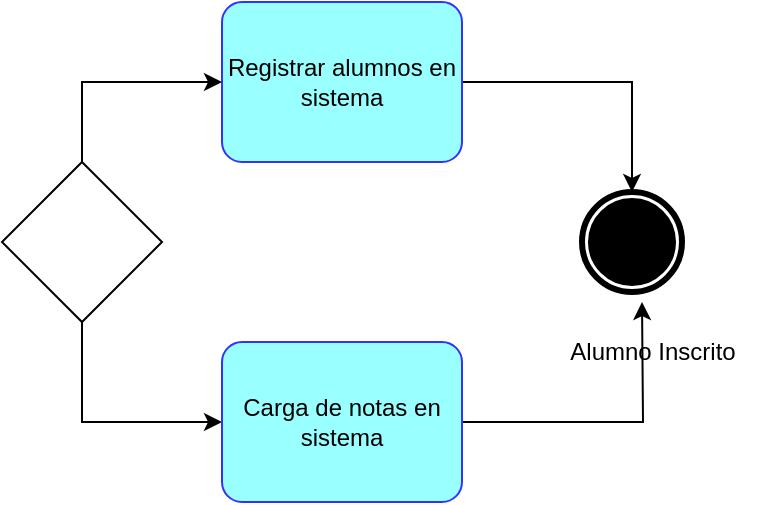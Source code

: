 <mxfile version="20.8.16" type="device"><diagram name="Page-1" id="CNKVlVKB79y3r8TFZO0U"><mxGraphModel dx="835" dy="653" grid="1" gridSize="10" guides="1" tooltips="1" connect="1" arrows="1" fold="1" page="1" pageScale="1" pageWidth="850" pageHeight="1100" math="0" shadow="0"><root><mxCell id="0"/><mxCell id="1" parent="0"/><mxCell id="m-dwxdCNsQ4-c1EW6-wX-82" style="edgeStyle=orthogonalEdgeStyle;rounded=0;orthogonalLoop=1;jettySize=auto;html=1;entryX=0.5;entryY=0;entryDx=0;entryDy=0;entryPerimeter=0;" edge="1" parent="1" source="m-dwxdCNsQ4-c1EW6-wX-14" target="m-dwxdCNsQ4-c1EW6-wX-81"><mxGeometry relative="1" as="geometry"/></mxCell><mxCell id="m-dwxdCNsQ4-c1EW6-wX-14" value="Registrar alumnos en sistema" style="points=[[0.25,0,0],[0.5,0,0],[0.75,0,0],[1,0.25,0],[1,0.5,0],[1,0.75,0],[0.75,1,0],[0.5,1,0],[0.25,1,0],[0,0.75,0],[0,0.5,0],[0,0.25,0]];shape=mxgraph.bpmn.task;whiteSpace=wrap;rectStyle=rounded;size=10;html=1;taskMarker=abstract;strokeColor=#3333FF;fillColor=#99FFFF;" vertex="1" parent="1"><mxGeometry x="290" y="130" width="120" height="80" as="geometry"/></mxCell><mxCell id="m-dwxdCNsQ4-c1EW6-wX-79" style="edgeStyle=orthogonalEdgeStyle;rounded=0;orthogonalLoop=1;jettySize=auto;html=1;" edge="1" parent="1" source="m-dwxdCNsQ4-c1EW6-wX-50" target="m-dwxdCNsQ4-c1EW6-wX-14"><mxGeometry relative="1" as="geometry"><Array as="points"><mxPoint x="220" y="170"/></Array></mxGeometry></mxCell><mxCell id="m-dwxdCNsQ4-c1EW6-wX-80" style="edgeStyle=orthogonalEdgeStyle;rounded=0;orthogonalLoop=1;jettySize=auto;html=1;entryX=0;entryY=0.5;entryDx=0;entryDy=0;entryPerimeter=0;" edge="1" parent="1" source="m-dwxdCNsQ4-c1EW6-wX-50" target="m-dwxdCNsQ4-c1EW6-wX-54"><mxGeometry relative="1" as="geometry"><Array as="points"><mxPoint x="220" y="340"/></Array></mxGeometry></mxCell><mxCell id="m-dwxdCNsQ4-c1EW6-wX-50" value="" style="rhombus;whiteSpace=wrap;html=1;strokeColor=#000000;fillColor=#FFFFFF;" vertex="1" parent="1"><mxGeometry x="180" y="210" width="80" height="80" as="geometry"/></mxCell><mxCell id="m-dwxdCNsQ4-c1EW6-wX-83" style="edgeStyle=orthogonalEdgeStyle;rounded=0;orthogonalLoop=1;jettySize=auto;html=1;" edge="1" parent="1" source="m-dwxdCNsQ4-c1EW6-wX-54"><mxGeometry relative="1" as="geometry"><mxPoint x="500" y="280.0" as="targetPoint"/></mxGeometry></mxCell><mxCell id="m-dwxdCNsQ4-c1EW6-wX-54" value="Carga de notas en sistema" style="points=[[0.25,0,0],[0.5,0,0],[0.75,0,0],[1,0.25,0],[1,0.5,0],[1,0.75,0],[0.75,1,0],[0.5,1,0],[0.25,1,0],[0,0.75,0],[0,0.5,0],[0,0.25,0]];shape=mxgraph.bpmn.task;whiteSpace=wrap;rectStyle=rounded;size=10;html=1;taskMarker=abstract;strokeColor=#3333FF;fillColor=#99FFFF;" vertex="1" parent="1"><mxGeometry x="290" y="300" width="120" height="80" as="geometry"/></mxCell><mxCell id="m-dwxdCNsQ4-c1EW6-wX-81" value="" style="points=[[0.145,0.145,0],[0.5,0,0],[0.855,0.145,0],[1,0.5,0],[0.855,0.855,0],[0.5,1,0],[0.145,0.855,0],[0,0.5,0]];shape=mxgraph.bpmn.event;html=1;verticalLabelPosition=bottom;labelBackgroundColor=#ffffff;verticalAlign=top;align=center;perimeter=ellipsePerimeter;outlineConnect=0;aspect=fixed;outline=end;symbol=terminate;strokeColor=#000000;fillColor=#FFFFFF;" vertex="1" parent="1"><mxGeometry x="470" y="225" width="50" height="50" as="geometry"/></mxCell><mxCell id="m-dwxdCNsQ4-c1EW6-wX-84" value="Alumno Inscrito" style="text;html=1;align=center;verticalAlign=middle;resizable=0;points=[];autosize=1;strokeColor=none;fillColor=none;" vertex="1" parent="1"><mxGeometry x="450" y="290" width="110" height="30" as="geometry"/></mxCell></root></mxGraphModel></diagram></mxfile>